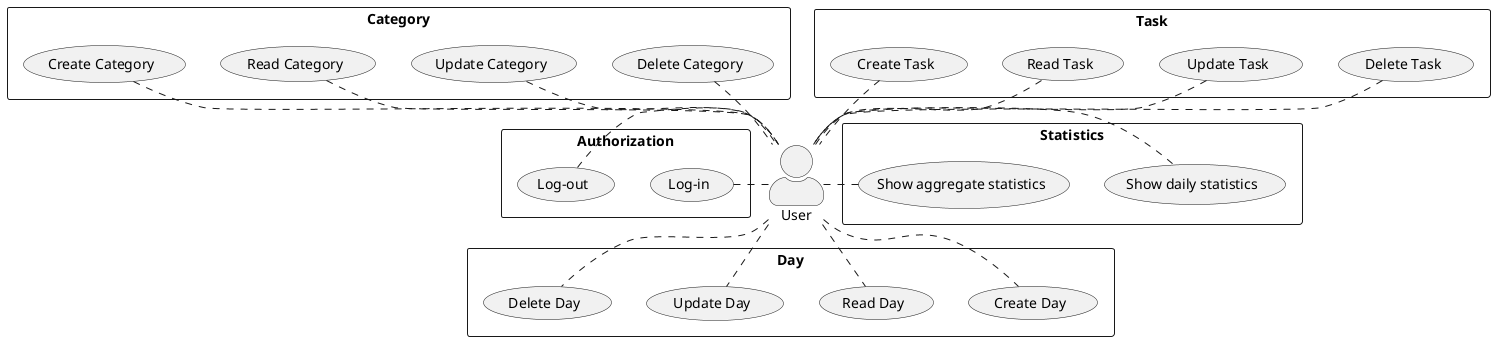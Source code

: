 @startuml
skinparam actorStyle awesome

actor User as U

rectangle "Authorization" {
	usecase "Log-in" as UC1
	usecase "Log-out" as UC2
}

rectangle "Category" {
	usecase "Create Category" as UC3
	usecase "Read Category" as UC4
	usecase "Update Category" as UC5
	usecase "Delete Category" as UC6
}

rectangle "Task" {
	usecase "Create Task" as UC7
	usecase "Read Task" as UC8
	usecase "Update Task" as UC9
	usecase "Delete Task" as UC10
}

rectangle "Day" {
	usecase "Create Day" as UC11
	usecase "Read Day" as UC12
	usecase "Update Day" as UC13
	usecase "Delete Day" as UC14
}

rectangle "Statistics" {
	usecase "Show daily statistics" as UC15
	usecase "Show aggregate statistics" as UC16
}

U .left. UC1
U .left. UC2
U .up. UC3
U .up. UC4
U .up. UC5
U .up. UC6
U .up. UC7
U .up. UC8
U .up. UC9
U .up. UC10
U .down. UC11
U .down. UC12
U .down. UC13
U .down. UC14
U .right. UC15
U .right. UC16

@enduml
